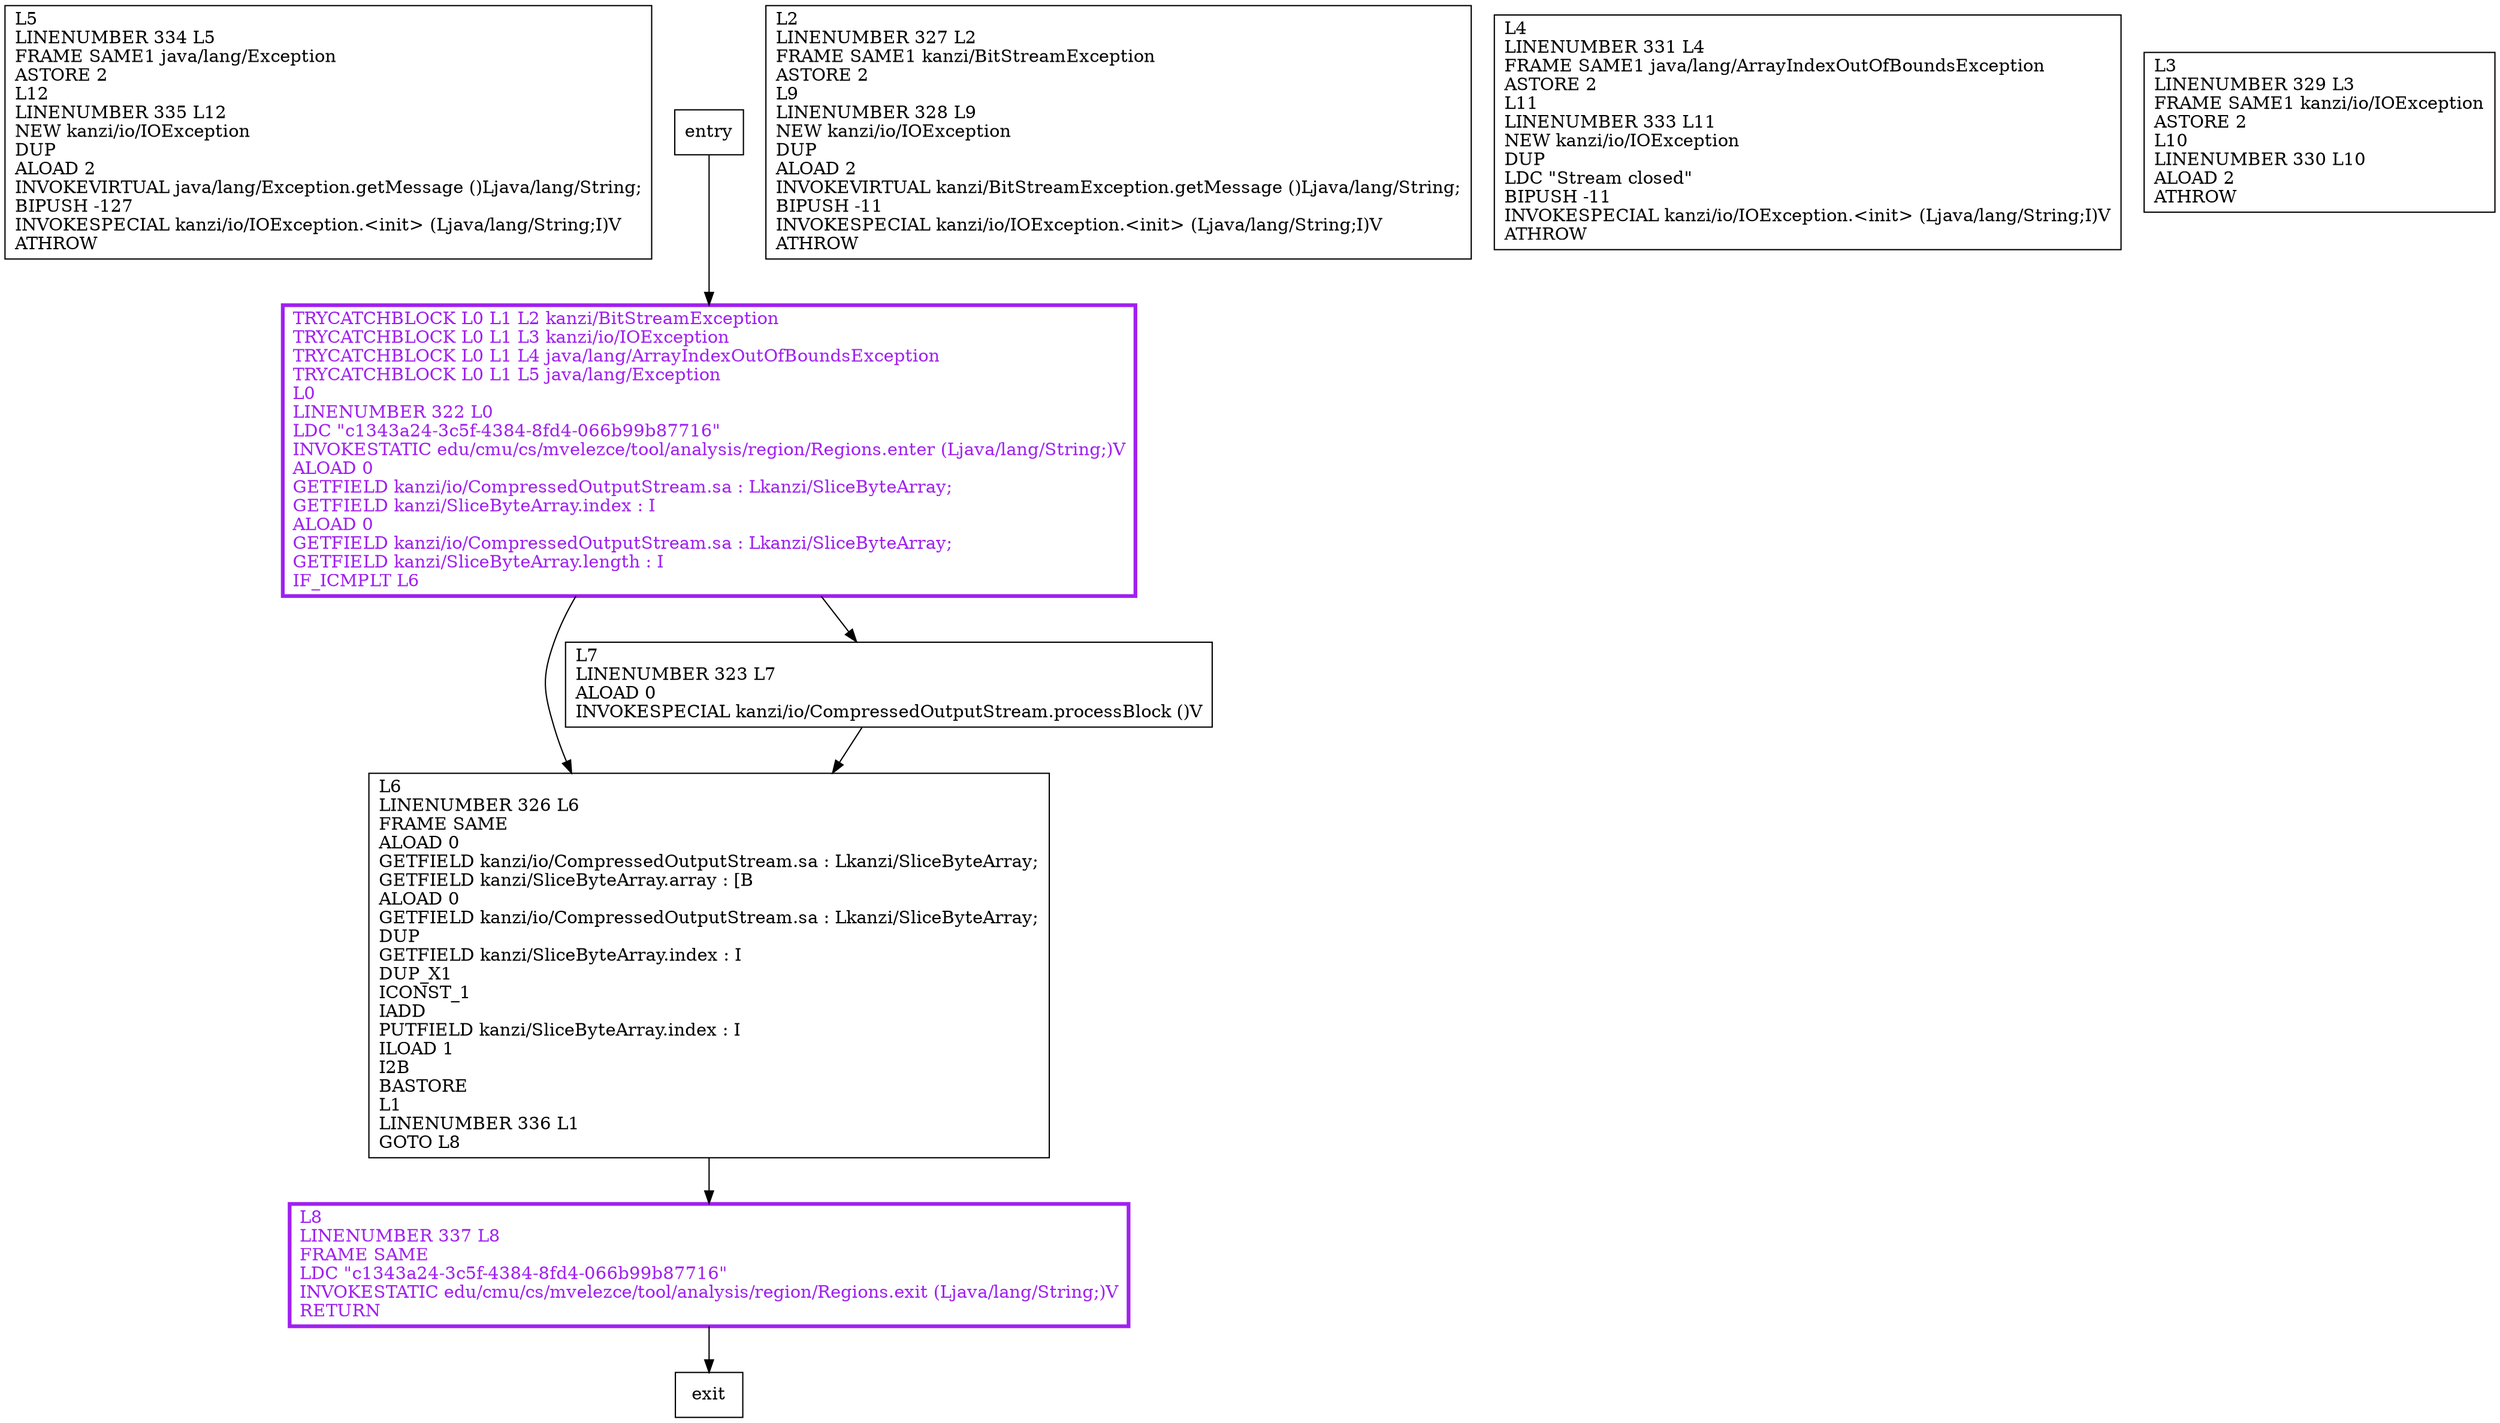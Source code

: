 digraph write {
node [shape=record];
531918215 [label="L5\lLINENUMBER 334 L5\lFRAME SAME1 java/lang/Exception\lASTORE 2\lL12\lLINENUMBER 335 L12\lNEW kanzi/io/IOException\lDUP\lALOAD 2\lINVOKEVIRTUAL java/lang/Exception.getMessage ()Ljava/lang/String;\lBIPUSH -127\lINVOKESPECIAL kanzi/io/IOException.\<init\> (Ljava/lang/String;I)V\lATHROW\l"];
808603557 [label="L8\lLINENUMBER 337 L8\lFRAME SAME\lLDC \"c1343a24-3c5f-4384-8fd4-066b99b87716\"\lINVOKESTATIC edu/cmu/cs/mvelezce/tool/analysis/region/Regions.exit (Ljava/lang/String;)V\lRETURN\l"];
971996022 [label="L6\lLINENUMBER 326 L6\lFRAME SAME\lALOAD 0\lGETFIELD kanzi/io/CompressedOutputStream.sa : Lkanzi/SliceByteArray;\lGETFIELD kanzi/SliceByteArray.array : [B\lALOAD 0\lGETFIELD kanzi/io/CompressedOutputStream.sa : Lkanzi/SliceByteArray;\lDUP\lGETFIELD kanzi/SliceByteArray.index : I\lDUP_X1\lICONST_1\lIADD\lPUTFIELD kanzi/SliceByteArray.index : I\lILOAD 1\lI2B\lBASTORE\lL1\lLINENUMBER 336 L1\lGOTO L8\l"];
105143994 [label="L7\lLINENUMBER 323 L7\lALOAD 0\lINVOKESPECIAL kanzi/io/CompressedOutputStream.processBlock ()V\l"];
1530563129 [label="L2\lLINENUMBER 327 L2\lFRAME SAME1 kanzi/BitStreamException\lASTORE 2\lL9\lLINENUMBER 328 L9\lNEW kanzi/io/IOException\lDUP\lALOAD 2\lINVOKEVIRTUAL kanzi/BitStreamException.getMessage ()Ljava/lang/String;\lBIPUSH -11\lINVOKESPECIAL kanzi/io/IOException.\<init\> (Ljava/lang/String;I)V\lATHROW\l"];
1037648638 [label="L4\lLINENUMBER 331 L4\lFRAME SAME1 java/lang/ArrayIndexOutOfBoundsException\lASTORE 2\lL11\lLINENUMBER 333 L11\lNEW kanzi/io/IOException\lDUP\lLDC \"Stream closed\"\lBIPUSH -11\lINVOKESPECIAL kanzi/io/IOException.\<init\> (Ljava/lang/String;I)V\lATHROW\l"];
424443619 [label="L3\lLINENUMBER 329 L3\lFRAME SAME1 kanzi/io/IOException\lASTORE 2\lL10\lLINENUMBER 330 L10\lALOAD 2\lATHROW\l"];
1491493034 [label="TRYCATCHBLOCK L0 L1 L2 kanzi/BitStreamException\lTRYCATCHBLOCK L0 L1 L3 kanzi/io/IOException\lTRYCATCHBLOCK L0 L1 L4 java/lang/ArrayIndexOutOfBoundsException\lTRYCATCHBLOCK L0 L1 L5 java/lang/Exception\lL0\lLINENUMBER 322 L0\lLDC \"c1343a24-3c5f-4384-8fd4-066b99b87716\"\lINVOKESTATIC edu/cmu/cs/mvelezce/tool/analysis/region/Regions.enter (Ljava/lang/String;)V\lALOAD 0\lGETFIELD kanzi/io/CompressedOutputStream.sa : Lkanzi/SliceByteArray;\lGETFIELD kanzi/SliceByteArray.index : I\lALOAD 0\lGETFIELD kanzi/io/CompressedOutputStream.sa : Lkanzi/SliceByteArray;\lGETFIELD kanzi/SliceByteArray.length : I\lIF_ICMPLT L6\l"];
entry;
exit;
entry -> 1491493034;
808603557 -> exit;
971996022 -> 808603557;
105143994 -> 971996022;
1491493034 -> 971996022;
1491493034 -> 105143994;
808603557[fontcolor="purple", penwidth=3, color="purple"];
1491493034[fontcolor="purple", penwidth=3, color="purple"];
}
